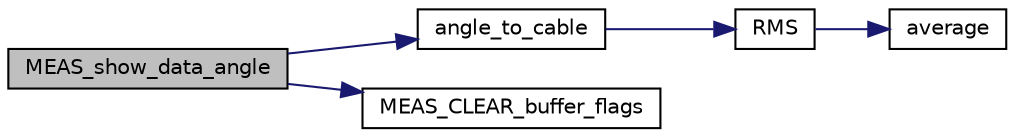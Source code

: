 digraph "MEAS_show_data_angle"
{
 // LATEX_PDF_SIZE
  edge [fontname="Helvetica",fontsize="10",labelfontname="Helvetica",labelfontsize="10"];
  node [fontname="Helvetica",fontsize="10",shape=record];
  rankdir="LR";
  Node1 [label="MEAS_show_data_angle",height=0.2,width=0.4,color="black", fillcolor="grey75", style="filled", fontcolor="black",tooltip="Function for displaying the angle data."];
  Node1 -> Node2 [color="midnightblue",fontsize="10",style="solid",fontname="Helvetica"];
  Node2 [label="angle_to_cable",height=0.2,width=0.4,color="black", fillcolor="white", style="filled",URL="$calculations_8c.html#ad4386721acbac998884ab5eb622c6d53",tooltip="calculate the angle to the cable"];
  Node2 -> Node3 [color="midnightblue",fontsize="10",style="solid",fontname="Helvetica"];
  Node3 [label="RMS",height=0.2,width=0.4,color="black", fillcolor="white", style="filled",URL="$calculations_8c.html#a39bf427413a48d2cc90ec77338582b0f",tooltip="calculate the RMS value"];
  Node3 -> Node4 [color="midnightblue",fontsize="10",style="solid",fontname="Helvetica"];
  Node4 [label="average",height=0.2,width=0.4,color="black", fillcolor="white", style="filled",URL="$calculations_8c.html#ab5761cae48de087da1a910559f0e77f0",tooltip="calculate the average of the ADC samples"];
  Node1 -> Node5 [color="midnightblue",fontsize="10",style="solid",fontname="Helvetica"];
  Node5 [label="MEAS_CLEAR_buffer_flags",height=0.2,width=0.4,color="black", fillcolor="white", style="filled",URL="$measuring_8c.html#a0043f3569cf86ad844cab68ee99fa03d",tooltip="Clears buffer and flag   This function get's called after the data is displayed   Only the ADC_sample..."];
}
